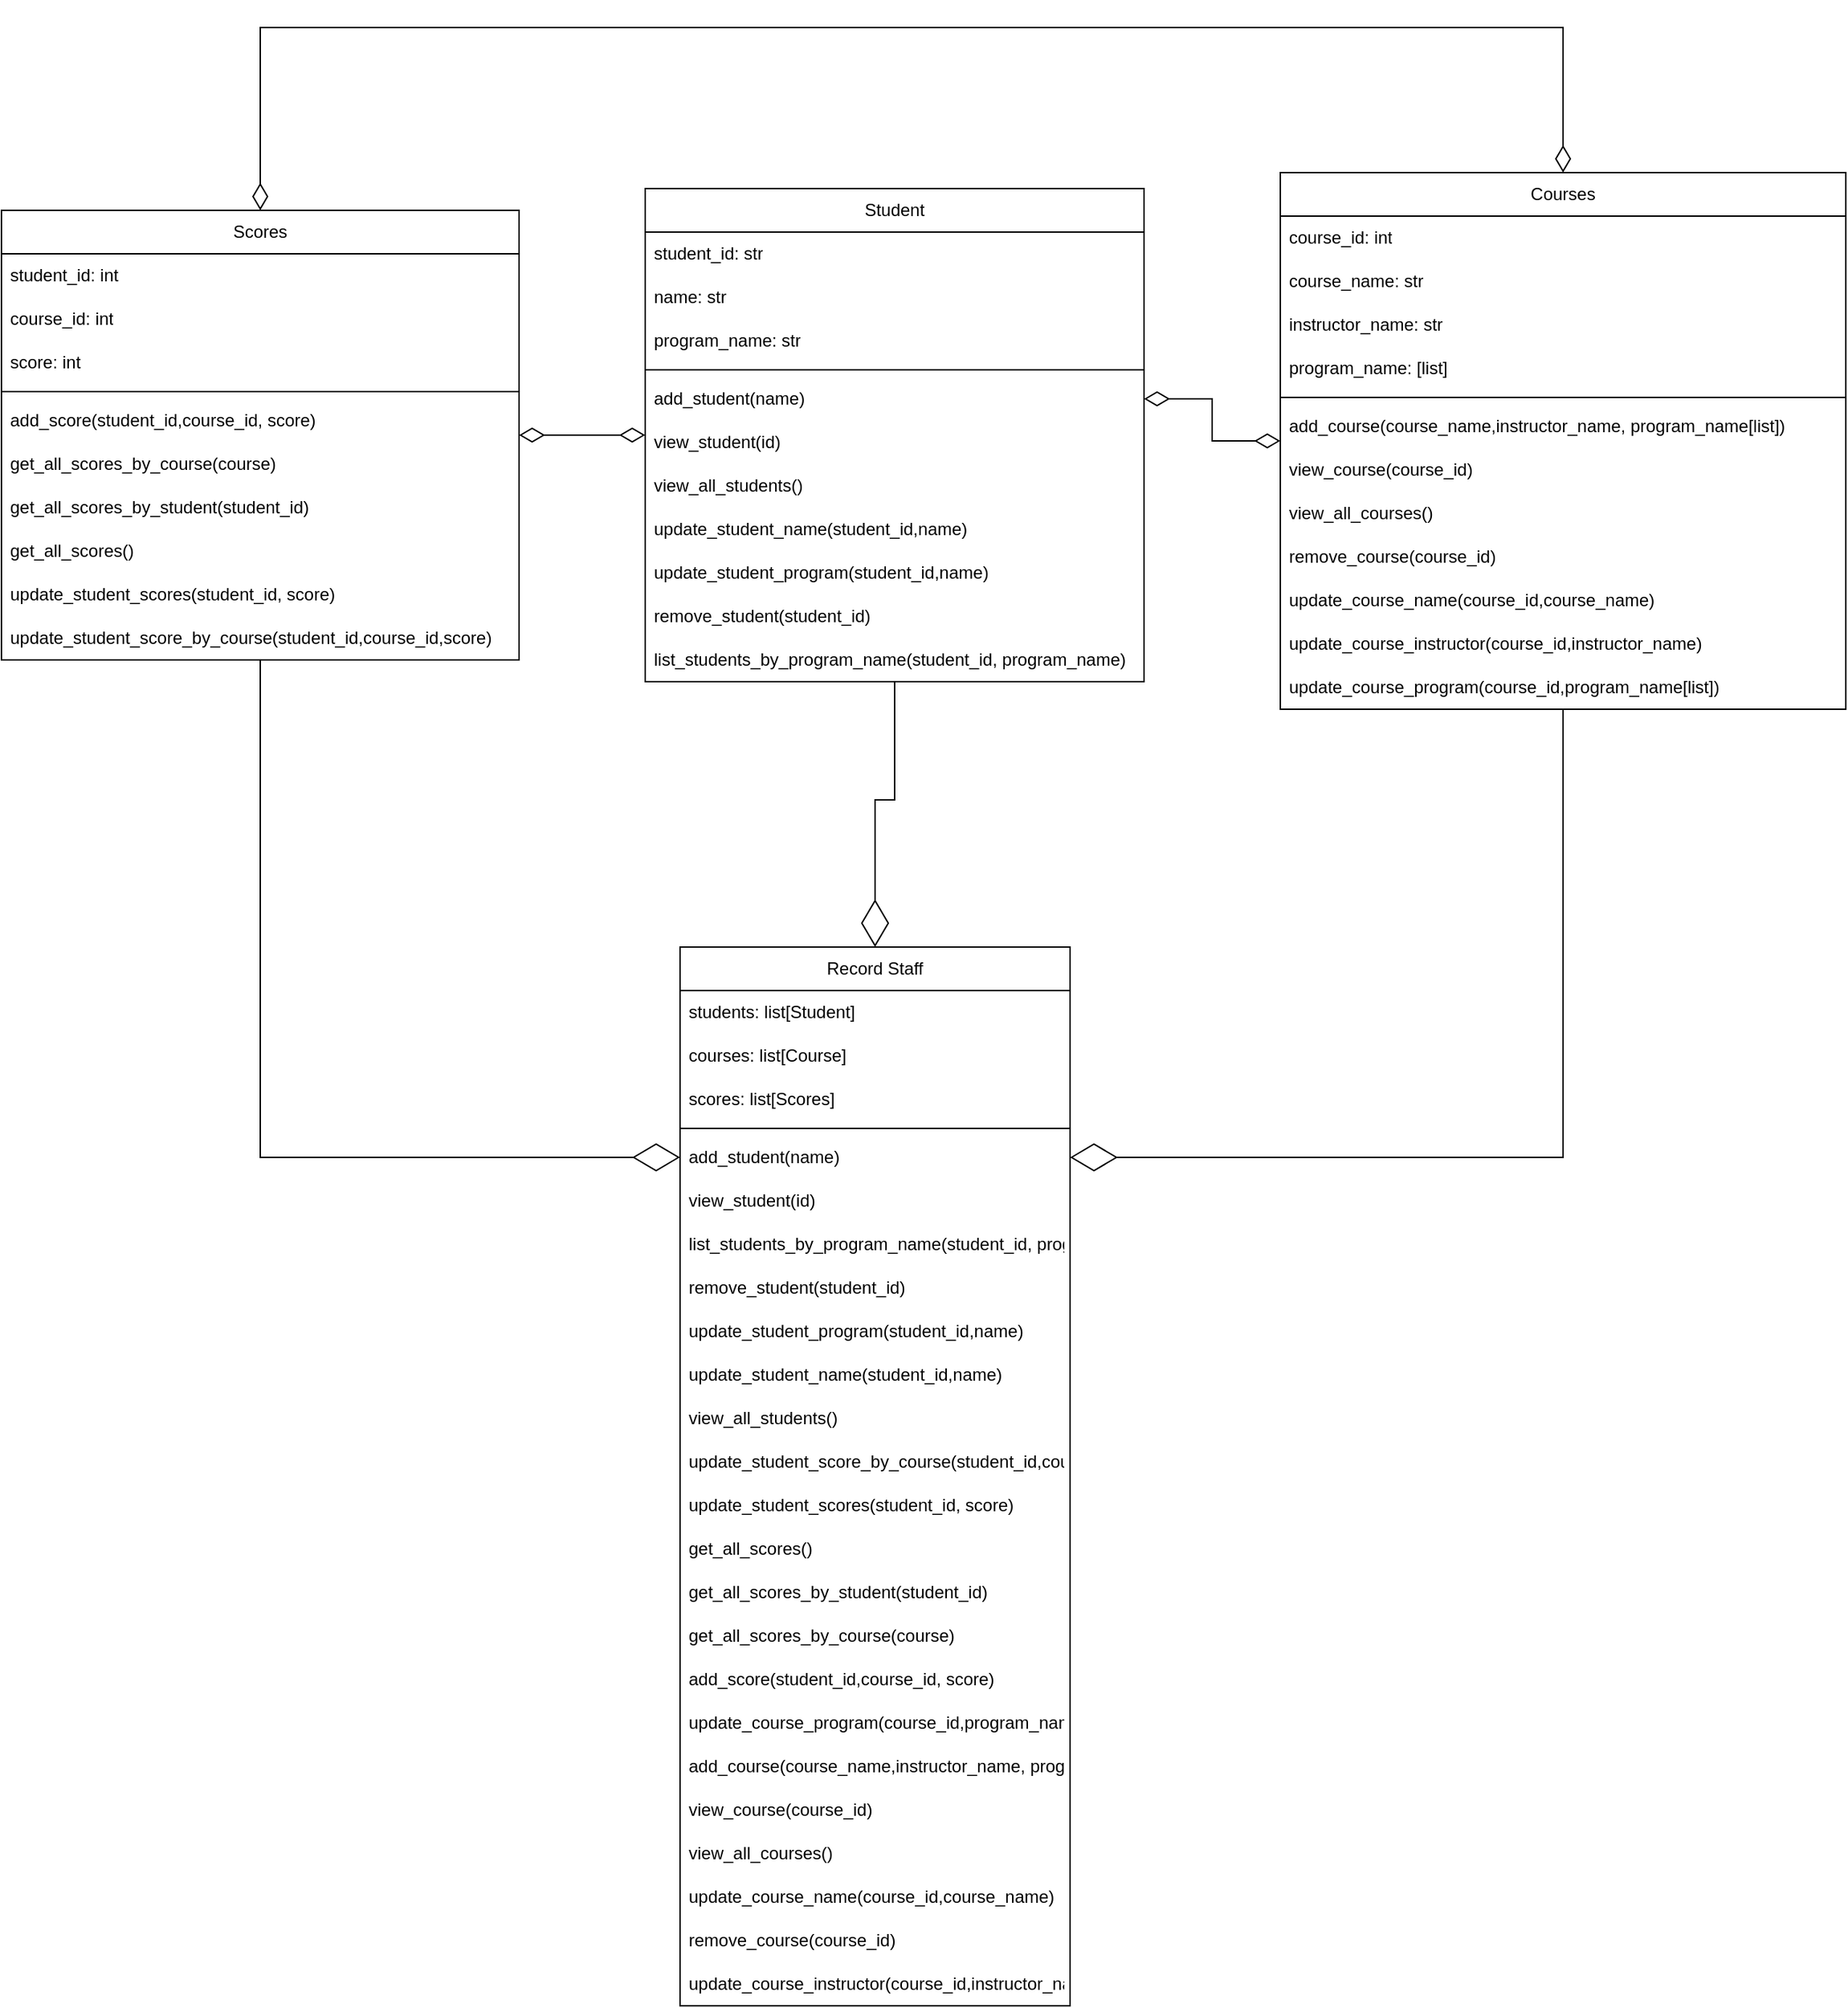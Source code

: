 <mxfile version="24.7.17">
  <diagram id="4ZCDC9tnYhznYw2mjsGC" name="Page-1">
    <mxGraphModel dx="3480" dy="1764" grid="0" gridSize="10" guides="1" tooltips="1" connect="1" arrows="1" fold="1" page="0" pageScale="1" pageWidth="850" pageHeight="1100" math="0" shadow="0">
      <root>
        <mxCell id="0" />
        <mxCell id="1" parent="0" />
        <mxCell id="QV4E2bsWN8-Aqx3ckStp-160" style="edgeStyle=orthogonalEdgeStyle;rounded=0;orthogonalLoop=1;jettySize=auto;html=1;startArrow=diamondThin;startFill=0;endArrow=diamondThin;endFill=0;startSize=15;endSize=15;" edge="1" parent="1" source="QV4E2bsWN8-Aqx3ckStp-40" target="QV4E2bsWN8-Aqx3ckStp-104">
          <mxGeometry relative="1" as="geometry" />
        </mxCell>
        <mxCell id="QV4E2bsWN8-Aqx3ckStp-165" style="edgeStyle=orthogonalEdgeStyle;rounded=0;orthogonalLoop=1;jettySize=auto;html=1;entryX=0.5;entryY=0;entryDx=0;entryDy=0;exitX=0.5;exitY=0;exitDx=0;exitDy=0;startArrow=diamondThin;startFill=0;endArrow=diamondThin;endFill=0;endSize=16;startSize=16;" edge="1" parent="1" source="QV4E2bsWN8-Aqx3ckStp-40" target="QV4E2bsWN8-Aqx3ckStp-95">
          <mxGeometry relative="1" as="geometry">
            <Array as="points">
              <mxPoint x="-880" y="-60" />
              <mxPoint x="18" y="-60" />
            </Array>
          </mxGeometry>
        </mxCell>
        <mxCell id="QV4E2bsWN8-Aqx3ckStp-40" value="Scores" style="swimlane;fontStyle=0;childLayout=stackLayout;horizontal=1;startSize=30;horizontalStack=0;resizeParent=1;resizeParentMax=0;resizeLast=0;collapsible=1;marginBottom=0;whiteSpace=wrap;html=1;" vertex="1" parent="1">
          <mxGeometry x="-1059" y="66" width="357" height="310" as="geometry" />
        </mxCell>
        <mxCell id="QV4E2bsWN8-Aqx3ckStp-42" value="&lt;span style=&quot;text-wrap: nowrap;&quot;&gt;student_id: int&lt;/span&gt;" style="text;strokeColor=none;fillColor=none;align=left;verticalAlign=middle;spacingLeft=4;spacingRight=4;overflow=hidden;points=[[0,0.5],[1,0.5]];portConstraint=eastwest;rotatable=0;whiteSpace=wrap;html=1;" vertex="1" parent="QV4E2bsWN8-Aqx3ckStp-40">
          <mxGeometry y="30" width="357" height="30" as="geometry" />
        </mxCell>
        <mxCell id="QV4E2bsWN8-Aqx3ckStp-67" value="&lt;span style=&quot;text-wrap: nowrap;&quot;&gt;course_id: int&lt;/span&gt;" style="text;strokeColor=none;fillColor=none;align=left;verticalAlign=middle;spacingLeft=4;spacingRight=4;overflow=hidden;points=[[0,0.5],[1,0.5]];portConstraint=eastwest;rotatable=0;whiteSpace=wrap;html=1;" vertex="1" parent="QV4E2bsWN8-Aqx3ckStp-40">
          <mxGeometry y="60" width="357" height="30" as="geometry" />
        </mxCell>
        <mxCell id="QV4E2bsWN8-Aqx3ckStp-68" value="&lt;span style=&quot;text-wrap: nowrap;&quot;&gt;score: int&lt;/span&gt;" style="text;strokeColor=none;fillColor=none;align=left;verticalAlign=middle;spacingLeft=4;spacingRight=4;overflow=hidden;points=[[0,0.5],[1,0.5]];portConstraint=eastwest;rotatable=0;whiteSpace=wrap;html=1;" vertex="1" parent="QV4E2bsWN8-Aqx3ckStp-40">
          <mxGeometry y="90" width="357" height="30" as="geometry" />
        </mxCell>
        <mxCell id="QV4E2bsWN8-Aqx3ckStp-61" value="" style="line;strokeWidth=1;rotatable=0;dashed=0;labelPosition=right;align=left;verticalAlign=middle;spacingTop=0;spacingLeft=6;points=[];portConstraint=eastwest;" vertex="1" parent="QV4E2bsWN8-Aqx3ckStp-40">
          <mxGeometry y="120" width="357" height="10" as="geometry" />
        </mxCell>
        <mxCell id="QV4E2bsWN8-Aqx3ckStp-64" value="&lt;span style=&quot;text-wrap: nowrap;&quot;&gt;add_score(student_id,course_id, score)&lt;/span&gt;" style="text;strokeColor=none;fillColor=none;align=left;verticalAlign=middle;spacingLeft=4;spacingRight=4;overflow=hidden;points=[[0,0.5],[1,0.5]];portConstraint=eastwest;rotatable=0;whiteSpace=wrap;html=1;" vertex="1" parent="QV4E2bsWN8-Aqx3ckStp-40">
          <mxGeometry y="130" width="357" height="30" as="geometry" />
        </mxCell>
        <mxCell id="QV4E2bsWN8-Aqx3ckStp-65" value="&lt;span style=&quot;text-wrap: nowrap;&quot;&gt;get_all_scores_by_course(course)&lt;/span&gt;" style="text;strokeColor=none;fillColor=none;align=left;verticalAlign=middle;spacingLeft=4;spacingRight=4;overflow=hidden;points=[[0,0.5],[1,0.5]];portConstraint=eastwest;rotatable=0;whiteSpace=wrap;html=1;" vertex="1" parent="QV4E2bsWN8-Aqx3ckStp-40">
          <mxGeometry y="160" width="357" height="30" as="geometry" />
        </mxCell>
        <mxCell id="QV4E2bsWN8-Aqx3ckStp-114" value="&lt;span style=&quot;text-wrap: nowrap;&quot;&gt;get_all_scores_by_student(student_id)&lt;/span&gt;" style="text;strokeColor=none;fillColor=none;align=left;verticalAlign=middle;spacingLeft=4;spacingRight=4;overflow=hidden;points=[[0,0.5],[1,0.5]];portConstraint=eastwest;rotatable=0;whiteSpace=wrap;html=1;" vertex="1" parent="QV4E2bsWN8-Aqx3ckStp-40">
          <mxGeometry y="190" width="357" height="30" as="geometry" />
        </mxCell>
        <mxCell id="QV4E2bsWN8-Aqx3ckStp-66" value="&lt;span style=&quot;text-wrap: nowrap;&quot;&gt;get_all_scores()&lt;/span&gt;" style="text;strokeColor=none;fillColor=none;align=left;verticalAlign=middle;spacingLeft=4;spacingRight=4;overflow=hidden;points=[[0,0.5],[1,0.5]];portConstraint=eastwest;rotatable=0;whiteSpace=wrap;html=1;" vertex="1" parent="QV4E2bsWN8-Aqx3ckStp-40">
          <mxGeometry y="220" width="357" height="30" as="geometry" />
        </mxCell>
        <mxCell id="QV4E2bsWN8-Aqx3ckStp-115" value="&lt;span style=&quot;text-wrap: nowrap;&quot;&gt;update_student_scores(student_id, score)&lt;/span&gt;" style="text;strokeColor=none;fillColor=none;align=left;verticalAlign=middle;spacingLeft=4;spacingRight=4;overflow=hidden;points=[[0,0.5],[1,0.5]];portConstraint=eastwest;rotatable=0;whiteSpace=wrap;html=1;" vertex="1" parent="QV4E2bsWN8-Aqx3ckStp-40">
          <mxGeometry y="250" width="357" height="30" as="geometry" />
        </mxCell>
        <mxCell id="QV4E2bsWN8-Aqx3ckStp-116" value="&lt;span style=&quot;text-wrap: nowrap;&quot;&gt;update_student_score_by_course(student_id,course_id,score)&lt;/span&gt;" style="text;strokeColor=none;fillColor=none;align=left;verticalAlign=middle;spacingLeft=4;spacingRight=4;overflow=hidden;points=[[0,0.5],[1,0.5]];portConstraint=eastwest;rotatable=0;whiteSpace=wrap;html=1;" vertex="1" parent="QV4E2bsWN8-Aqx3ckStp-40">
          <mxGeometry y="280" width="357" height="30" as="geometry" />
        </mxCell>
        <mxCell id="QV4E2bsWN8-Aqx3ckStp-159" style="edgeStyle=orthogonalEdgeStyle;rounded=0;orthogonalLoop=1;jettySize=auto;html=1;startArrow=diamondThin;startFill=0;startSize=30;endArrow=none;endFill=0;" edge="1" parent="1" source="QV4E2bsWN8-Aqx3ckStp-80" target="QV4E2bsWN8-Aqx3ckStp-104">
          <mxGeometry relative="1" as="geometry" />
        </mxCell>
        <mxCell id="QV4E2bsWN8-Aqx3ckStp-80" value="Record Staff" style="swimlane;fontStyle=0;childLayout=stackLayout;horizontal=1;startSize=30;horizontalStack=0;resizeParent=1;resizeParentMax=0;resizeLast=0;collapsible=1;marginBottom=0;whiteSpace=wrap;html=1;" vertex="1" parent="1">
          <mxGeometry x="-591" y="574" width="269" height="730" as="geometry" />
        </mxCell>
        <mxCell id="QV4E2bsWN8-Aqx3ckStp-81" value="&lt;span style=&quot;text-wrap: nowrap;&quot;&gt;students: list[Student]&lt;/span&gt;" style="text;strokeColor=none;fillColor=none;align=left;verticalAlign=middle;spacingLeft=4;spacingRight=4;overflow=hidden;points=[[0,0.5],[1,0.5]];portConstraint=eastwest;rotatable=0;whiteSpace=wrap;html=1;" vertex="1" parent="QV4E2bsWN8-Aqx3ckStp-80">
          <mxGeometry y="30" width="269" height="30" as="geometry" />
        </mxCell>
        <mxCell id="QV4E2bsWN8-Aqx3ckStp-82" value="&lt;span style=&quot;text-wrap: nowrap;&quot;&gt;courses: list[Course]&lt;/span&gt;" style="text;strokeColor=none;fillColor=none;align=left;verticalAlign=middle;spacingLeft=4;spacingRight=4;overflow=hidden;points=[[0,0.5],[1,0.5]];portConstraint=eastwest;rotatable=0;whiteSpace=wrap;html=1;" vertex="1" parent="QV4E2bsWN8-Aqx3ckStp-80">
          <mxGeometry y="60" width="269" height="30" as="geometry" />
        </mxCell>
        <mxCell id="QV4E2bsWN8-Aqx3ckStp-117" value="&lt;span style=&quot;text-wrap: nowrap;&quot;&gt;scores: list[Scores]&lt;/span&gt;" style="text;strokeColor=none;fillColor=none;align=left;verticalAlign=middle;spacingLeft=4;spacingRight=4;overflow=hidden;points=[[0,0.5],[1,0.5]];portConstraint=eastwest;rotatable=0;whiteSpace=wrap;html=1;" vertex="1" parent="QV4E2bsWN8-Aqx3ckStp-80">
          <mxGeometry y="90" width="269" height="30" as="geometry" />
        </mxCell>
        <mxCell id="QV4E2bsWN8-Aqx3ckStp-84" value="" style="line;strokeWidth=1;rotatable=0;dashed=0;labelPosition=right;align=left;verticalAlign=middle;spacingTop=0;spacingLeft=6;points=[];portConstraint=eastwest;" vertex="1" parent="QV4E2bsWN8-Aqx3ckStp-80">
          <mxGeometry y="120" width="269" height="10" as="geometry" />
        </mxCell>
        <mxCell id="QV4E2bsWN8-Aqx3ckStp-140" value="&lt;span style=&quot;text-wrap: nowrap;&quot;&gt;add_student(name)&lt;/span&gt;" style="text;strokeColor=none;fillColor=none;align=left;verticalAlign=middle;spacingLeft=4;spacingRight=4;overflow=hidden;points=[[0,0.5],[1,0.5]];portConstraint=eastwest;rotatable=0;whiteSpace=wrap;html=1;" vertex="1" parent="QV4E2bsWN8-Aqx3ckStp-80">
          <mxGeometry y="130" width="269" height="30" as="geometry" />
        </mxCell>
        <mxCell id="QV4E2bsWN8-Aqx3ckStp-141" value="&lt;span style=&quot;text-wrap: nowrap;&quot;&gt;view_student(id)&lt;/span&gt;" style="text;strokeColor=none;fillColor=none;align=left;verticalAlign=middle;spacingLeft=4;spacingRight=4;overflow=hidden;points=[[0,0.5],[1,0.5]];portConstraint=eastwest;rotatable=0;whiteSpace=wrap;html=1;" vertex="1" parent="QV4E2bsWN8-Aqx3ckStp-80">
          <mxGeometry y="160" width="269" height="30" as="geometry" />
        </mxCell>
        <mxCell id="QV4E2bsWN8-Aqx3ckStp-146" value="&lt;span style=&quot;text-wrap: nowrap;&quot;&gt;list_students_by_program_name(student_id, program_name)&lt;/span&gt;" style="text;strokeColor=none;fillColor=none;align=left;verticalAlign=middle;spacingLeft=4;spacingRight=4;overflow=hidden;points=[[0,0.5],[1,0.5]];portConstraint=eastwest;rotatable=0;whiteSpace=wrap;html=1;" vertex="1" parent="QV4E2bsWN8-Aqx3ckStp-80">
          <mxGeometry y="190" width="269" height="30" as="geometry" />
        </mxCell>
        <mxCell id="QV4E2bsWN8-Aqx3ckStp-145" value="&lt;span style=&quot;text-wrap: nowrap;&quot;&gt;remove_student(student_id)&lt;/span&gt;" style="text;strokeColor=none;fillColor=none;align=left;verticalAlign=middle;spacingLeft=4;spacingRight=4;overflow=hidden;points=[[0,0.5],[1,0.5]];portConstraint=eastwest;rotatable=0;whiteSpace=wrap;html=1;" vertex="1" parent="QV4E2bsWN8-Aqx3ckStp-80">
          <mxGeometry y="220" width="269" height="30" as="geometry" />
        </mxCell>
        <mxCell id="QV4E2bsWN8-Aqx3ckStp-144" value="&lt;span style=&quot;text-wrap: nowrap;&quot;&gt;update_student_program(student_id,name)&lt;/span&gt;" style="text;strokeColor=none;fillColor=none;align=left;verticalAlign=middle;spacingLeft=4;spacingRight=4;overflow=hidden;points=[[0,0.5],[1,0.5]];portConstraint=eastwest;rotatable=0;whiteSpace=wrap;html=1;" vertex="1" parent="QV4E2bsWN8-Aqx3ckStp-80">
          <mxGeometry y="250" width="269" height="30" as="geometry" />
        </mxCell>
        <mxCell id="QV4E2bsWN8-Aqx3ckStp-143" value="&lt;span style=&quot;text-wrap: nowrap;&quot;&gt;update_student_name(student_id,name)&lt;/span&gt;" style="text;strokeColor=none;fillColor=none;align=left;verticalAlign=middle;spacingLeft=4;spacingRight=4;overflow=hidden;points=[[0,0.5],[1,0.5]];portConstraint=eastwest;rotatable=0;whiteSpace=wrap;html=1;" vertex="1" parent="QV4E2bsWN8-Aqx3ckStp-80">
          <mxGeometry y="280" width="269" height="30" as="geometry" />
        </mxCell>
        <mxCell id="QV4E2bsWN8-Aqx3ckStp-142" value="&lt;span style=&quot;text-wrap: nowrap;&quot;&gt;view_all_students()&lt;/span&gt;" style="text;strokeColor=none;fillColor=none;align=left;verticalAlign=middle;spacingLeft=4;spacingRight=4;overflow=hidden;points=[[0,0.5],[1,0.5]];portConstraint=eastwest;rotatable=0;whiteSpace=wrap;html=1;" vertex="1" parent="QV4E2bsWN8-Aqx3ckStp-80">
          <mxGeometry y="310" width="269" height="30" as="geometry" />
        </mxCell>
        <mxCell id="QV4E2bsWN8-Aqx3ckStp-139" value="&lt;span style=&quot;text-wrap: nowrap;&quot;&gt;update_student_score_by_course(student_id,course_id,score)&lt;/span&gt;" style="text;strokeColor=none;fillColor=none;align=left;verticalAlign=middle;spacingLeft=4;spacingRight=4;overflow=hidden;points=[[0,0.5],[1,0.5]];portConstraint=eastwest;rotatable=0;whiteSpace=wrap;html=1;" vertex="1" parent="QV4E2bsWN8-Aqx3ckStp-80">
          <mxGeometry y="340" width="269" height="30" as="geometry" />
        </mxCell>
        <mxCell id="QV4E2bsWN8-Aqx3ckStp-138" value="&lt;span style=&quot;text-wrap: nowrap;&quot;&gt;update_student_scores(student_id, score)&lt;/span&gt;" style="text;strokeColor=none;fillColor=none;align=left;verticalAlign=middle;spacingLeft=4;spacingRight=4;overflow=hidden;points=[[0,0.5],[1,0.5]];portConstraint=eastwest;rotatable=0;whiteSpace=wrap;html=1;" vertex="1" parent="QV4E2bsWN8-Aqx3ckStp-80">
          <mxGeometry y="370" width="269" height="30" as="geometry" />
        </mxCell>
        <mxCell id="QV4E2bsWN8-Aqx3ckStp-137" value="&lt;span style=&quot;text-wrap: nowrap;&quot;&gt;get_all_scores()&lt;/span&gt;" style="text;strokeColor=none;fillColor=none;align=left;verticalAlign=middle;spacingLeft=4;spacingRight=4;overflow=hidden;points=[[0,0.5],[1,0.5]];portConstraint=eastwest;rotatable=0;whiteSpace=wrap;html=1;" vertex="1" parent="QV4E2bsWN8-Aqx3ckStp-80">
          <mxGeometry y="400" width="269" height="30" as="geometry" />
        </mxCell>
        <mxCell id="QV4E2bsWN8-Aqx3ckStp-136" value="&lt;span style=&quot;text-wrap: nowrap;&quot;&gt;get_all_scores_by_student(student_id)&lt;/span&gt;" style="text;strokeColor=none;fillColor=none;align=left;verticalAlign=middle;spacingLeft=4;spacingRight=4;overflow=hidden;points=[[0,0.5],[1,0.5]];portConstraint=eastwest;rotatable=0;whiteSpace=wrap;html=1;" vertex="1" parent="QV4E2bsWN8-Aqx3ckStp-80">
          <mxGeometry y="430" width="269" height="30" as="geometry" />
        </mxCell>
        <mxCell id="QV4E2bsWN8-Aqx3ckStp-135" value="&lt;span style=&quot;text-wrap: nowrap;&quot;&gt;get_all_scores_by_course(course)&lt;/span&gt;" style="text;strokeColor=none;fillColor=none;align=left;verticalAlign=middle;spacingLeft=4;spacingRight=4;overflow=hidden;points=[[0,0.5],[1,0.5]];portConstraint=eastwest;rotatable=0;whiteSpace=wrap;html=1;" vertex="1" parent="QV4E2bsWN8-Aqx3ckStp-80">
          <mxGeometry y="460" width="269" height="30" as="geometry" />
        </mxCell>
        <mxCell id="QV4E2bsWN8-Aqx3ckStp-134" value="&lt;span style=&quot;text-wrap: nowrap;&quot;&gt;add_score(student_id,course_id, score)&lt;/span&gt;" style="text;strokeColor=none;fillColor=none;align=left;verticalAlign=middle;spacingLeft=4;spacingRight=4;overflow=hidden;points=[[0,0.5],[1,0.5]];portConstraint=eastwest;rotatable=0;whiteSpace=wrap;html=1;" vertex="1" parent="QV4E2bsWN8-Aqx3ckStp-80">
          <mxGeometry y="490" width="269" height="30" as="geometry" />
        </mxCell>
        <mxCell id="QV4E2bsWN8-Aqx3ckStp-147" value="&lt;span style=&quot;text-wrap: nowrap;&quot;&gt;update_course_program(course_id,program_name[list])&lt;/span&gt;" style="text;strokeColor=none;fillColor=none;align=left;verticalAlign=middle;spacingLeft=4;spacingRight=4;overflow=hidden;points=[[0,0.5],[1,0.5]];portConstraint=eastwest;rotatable=0;whiteSpace=wrap;html=1;" vertex="1" parent="QV4E2bsWN8-Aqx3ckStp-80">
          <mxGeometry y="520" width="269" height="30" as="geometry" />
        </mxCell>
        <mxCell id="QV4E2bsWN8-Aqx3ckStp-153" value="&lt;span style=&quot;text-wrap: nowrap;&quot;&gt;add_course(course_name,instructor_name, program_name[list])&lt;/span&gt;" style="text;strokeColor=none;fillColor=none;align=left;verticalAlign=middle;spacingLeft=4;spacingRight=4;overflow=hidden;points=[[0,0.5],[1,0.5]];portConstraint=eastwest;rotatable=0;whiteSpace=wrap;html=1;" vertex="1" parent="QV4E2bsWN8-Aqx3ckStp-80">
          <mxGeometry y="550" width="269" height="30" as="geometry" />
        </mxCell>
        <mxCell id="QV4E2bsWN8-Aqx3ckStp-152" value="&lt;span style=&quot;text-wrap: nowrap;&quot;&gt;view_course(course_id)&lt;/span&gt;" style="text;strokeColor=none;fillColor=none;align=left;verticalAlign=middle;spacingLeft=4;spacingRight=4;overflow=hidden;points=[[0,0.5],[1,0.5]];portConstraint=eastwest;rotatable=0;whiteSpace=wrap;html=1;" vertex="1" parent="QV4E2bsWN8-Aqx3ckStp-80">
          <mxGeometry y="580" width="269" height="30" as="geometry" />
        </mxCell>
        <mxCell id="QV4E2bsWN8-Aqx3ckStp-151" value="&lt;span style=&quot;text-wrap: nowrap;&quot;&gt;view_all_courses()&lt;/span&gt;" style="text;strokeColor=none;fillColor=none;align=left;verticalAlign=middle;spacingLeft=4;spacingRight=4;overflow=hidden;points=[[0,0.5],[1,0.5]];portConstraint=eastwest;rotatable=0;whiteSpace=wrap;html=1;" vertex="1" parent="QV4E2bsWN8-Aqx3ckStp-80">
          <mxGeometry y="610" width="269" height="30" as="geometry" />
        </mxCell>
        <mxCell id="QV4E2bsWN8-Aqx3ckStp-150" value="&lt;span style=&quot;text-wrap: nowrap;&quot;&gt;update_course_name(course_id,course_name)&lt;/span&gt;" style="text;strokeColor=none;fillColor=none;align=left;verticalAlign=middle;spacingLeft=4;spacingRight=4;overflow=hidden;points=[[0,0.5],[1,0.5]];portConstraint=eastwest;rotatable=0;whiteSpace=wrap;html=1;" vertex="1" parent="QV4E2bsWN8-Aqx3ckStp-80">
          <mxGeometry y="640" width="269" height="30" as="geometry" />
        </mxCell>
        <mxCell id="QV4E2bsWN8-Aqx3ckStp-149" value="&lt;span style=&quot;text-wrap: nowrap;&quot;&gt;remove_course(course_id)&lt;/span&gt;" style="text;strokeColor=none;fillColor=none;align=left;verticalAlign=middle;spacingLeft=4;spacingRight=4;overflow=hidden;points=[[0,0.5],[1,0.5]];portConstraint=eastwest;rotatable=0;whiteSpace=wrap;html=1;" vertex="1" parent="QV4E2bsWN8-Aqx3ckStp-80">
          <mxGeometry y="670" width="269" height="30" as="geometry" />
        </mxCell>
        <mxCell id="QV4E2bsWN8-Aqx3ckStp-148" value="&lt;span style=&quot;text-wrap: nowrap;&quot;&gt;update_course_instructor(course_id,instructor_name)&lt;/span&gt;" style="text;strokeColor=none;fillColor=none;align=left;verticalAlign=middle;spacingLeft=4;spacingRight=4;overflow=hidden;points=[[0,0.5],[1,0.5]];portConstraint=eastwest;rotatable=0;whiteSpace=wrap;html=1;" vertex="1" parent="QV4E2bsWN8-Aqx3ckStp-80">
          <mxGeometry y="700" width="269" height="30" as="geometry" />
        </mxCell>
        <mxCell id="QV4E2bsWN8-Aqx3ckStp-95" value="Courses" style="swimlane;fontStyle=0;childLayout=stackLayout;horizontal=1;startSize=30;horizontalStack=0;resizeParent=1;resizeParentMax=0;resizeLast=0;collapsible=1;marginBottom=0;whiteSpace=wrap;html=1;" vertex="1" parent="1">
          <mxGeometry x="-177" y="40" width="390" height="370" as="geometry" />
        </mxCell>
        <mxCell id="QV4E2bsWN8-Aqx3ckStp-96" value="&lt;span style=&quot;text-wrap: nowrap;&quot;&gt;course_id: int&lt;/span&gt;" style="text;strokeColor=none;fillColor=none;align=left;verticalAlign=middle;spacingLeft=4;spacingRight=4;overflow=hidden;points=[[0,0.5],[1,0.5]];portConstraint=eastwest;rotatable=0;whiteSpace=wrap;html=1;" vertex="1" parent="QV4E2bsWN8-Aqx3ckStp-95">
          <mxGeometry y="30" width="390" height="30" as="geometry" />
        </mxCell>
        <mxCell id="QV4E2bsWN8-Aqx3ckStp-97" value="&lt;span style=&quot;text-wrap: nowrap;&quot;&gt;course_name: str&lt;/span&gt;" style="text;strokeColor=none;fillColor=none;align=left;verticalAlign=middle;spacingLeft=4;spacingRight=4;overflow=hidden;points=[[0,0.5],[1,0.5]];portConstraint=eastwest;rotatable=0;whiteSpace=wrap;html=1;" vertex="1" parent="QV4E2bsWN8-Aqx3ckStp-95">
          <mxGeometry y="60" width="390" height="30" as="geometry" />
        </mxCell>
        <mxCell id="QV4E2bsWN8-Aqx3ckStp-98" value="&lt;span style=&quot;text-wrap: nowrap;&quot;&gt;instructor_name: str&lt;/span&gt;" style="text;strokeColor=none;fillColor=none;align=left;verticalAlign=middle;spacingLeft=4;spacingRight=4;overflow=hidden;points=[[0,0.5],[1,0.5]];portConstraint=eastwest;rotatable=0;whiteSpace=wrap;html=1;" vertex="1" parent="QV4E2bsWN8-Aqx3ckStp-95">
          <mxGeometry y="90" width="390" height="30" as="geometry" />
        </mxCell>
        <mxCell id="QV4E2bsWN8-Aqx3ckStp-123" value="&lt;span style=&quot;text-wrap: nowrap;&quot;&gt;program_name: [list]&lt;/span&gt;" style="text;strokeColor=none;fillColor=none;align=left;verticalAlign=middle;spacingLeft=4;spacingRight=4;overflow=hidden;points=[[0,0.5],[1,0.5]];portConstraint=eastwest;rotatable=0;whiteSpace=wrap;html=1;" vertex="1" parent="QV4E2bsWN8-Aqx3ckStp-95">
          <mxGeometry y="120" width="390" height="30" as="geometry" />
        </mxCell>
        <mxCell id="QV4E2bsWN8-Aqx3ckStp-99" value="" style="line;strokeWidth=1;rotatable=0;dashed=0;labelPosition=right;align=left;verticalAlign=middle;spacingTop=0;spacingLeft=6;points=[];portConstraint=eastwest;" vertex="1" parent="QV4E2bsWN8-Aqx3ckStp-95">
          <mxGeometry y="150" width="390" height="10" as="geometry" />
        </mxCell>
        <mxCell id="QV4E2bsWN8-Aqx3ckStp-100" value="&lt;span style=&quot;text-wrap: nowrap;&quot;&gt;add_course(course_name,instructor_name, program_name[list])&lt;/span&gt;" style="text;strokeColor=none;fillColor=none;align=left;verticalAlign=middle;spacingLeft=4;spacingRight=4;overflow=hidden;points=[[0,0.5],[1,0.5]];portConstraint=eastwest;rotatable=0;whiteSpace=wrap;html=1;" vertex="1" parent="QV4E2bsWN8-Aqx3ckStp-95">
          <mxGeometry y="160" width="390" height="30" as="geometry" />
        </mxCell>
        <mxCell id="QV4E2bsWN8-Aqx3ckStp-101" value="&lt;span style=&quot;text-wrap: nowrap;&quot;&gt;view_course(course_id)&lt;/span&gt;" style="text;strokeColor=none;fillColor=none;align=left;verticalAlign=middle;spacingLeft=4;spacingRight=4;overflow=hidden;points=[[0,0.5],[1,0.5]];portConstraint=eastwest;rotatable=0;whiteSpace=wrap;html=1;" vertex="1" parent="QV4E2bsWN8-Aqx3ckStp-95">
          <mxGeometry y="190" width="390" height="30" as="geometry" />
        </mxCell>
        <mxCell id="QV4E2bsWN8-Aqx3ckStp-102" value="&lt;span style=&quot;text-wrap: nowrap;&quot;&gt;view_all_courses()&lt;/span&gt;" style="text;strokeColor=none;fillColor=none;align=left;verticalAlign=middle;spacingLeft=4;spacingRight=4;overflow=hidden;points=[[0,0.5],[1,0.5]];portConstraint=eastwest;rotatable=0;whiteSpace=wrap;html=1;" vertex="1" parent="QV4E2bsWN8-Aqx3ckStp-95">
          <mxGeometry y="220" width="390" height="30" as="geometry" />
        </mxCell>
        <mxCell id="QV4E2bsWN8-Aqx3ckStp-124" value="&lt;span style=&quot;text-wrap: nowrap;&quot;&gt;remove_course(course_id)&lt;/span&gt;" style="text;strokeColor=none;fillColor=none;align=left;verticalAlign=middle;spacingLeft=4;spacingRight=4;overflow=hidden;points=[[0,0.5],[1,0.5]];portConstraint=eastwest;rotatable=0;whiteSpace=wrap;html=1;" vertex="1" parent="QV4E2bsWN8-Aqx3ckStp-95">
          <mxGeometry y="250" width="390" height="30" as="geometry" />
        </mxCell>
        <mxCell id="QV4E2bsWN8-Aqx3ckStp-125" value="&lt;span style=&quot;text-wrap: nowrap;&quot;&gt;update_course_name(course_id,course_name)&lt;/span&gt;" style="text;strokeColor=none;fillColor=none;align=left;verticalAlign=middle;spacingLeft=4;spacingRight=4;overflow=hidden;points=[[0,0.5],[1,0.5]];portConstraint=eastwest;rotatable=0;whiteSpace=wrap;html=1;" vertex="1" parent="QV4E2bsWN8-Aqx3ckStp-95">
          <mxGeometry y="280" width="390" height="30" as="geometry" />
        </mxCell>
        <mxCell id="QV4E2bsWN8-Aqx3ckStp-126" value="&lt;span style=&quot;text-wrap: nowrap;&quot;&gt;update_course_instructor(course_id,instructor_name)&lt;/span&gt;" style="text;strokeColor=none;fillColor=none;align=left;verticalAlign=middle;spacingLeft=4;spacingRight=4;overflow=hidden;points=[[0,0.5],[1,0.5]];portConstraint=eastwest;rotatable=0;whiteSpace=wrap;html=1;" vertex="1" parent="QV4E2bsWN8-Aqx3ckStp-95">
          <mxGeometry y="310" width="390" height="30" as="geometry" />
        </mxCell>
        <mxCell id="QV4E2bsWN8-Aqx3ckStp-127" value="&lt;span style=&quot;text-wrap: nowrap;&quot;&gt;update_course_program(course_id,program_name[list])&lt;/span&gt;" style="text;strokeColor=none;fillColor=none;align=left;verticalAlign=middle;spacingLeft=4;spacingRight=4;overflow=hidden;points=[[0,0.5],[1,0.5]];portConstraint=eastwest;rotatable=0;whiteSpace=wrap;html=1;" vertex="1" parent="QV4E2bsWN8-Aqx3ckStp-95">
          <mxGeometry y="340" width="390" height="30" as="geometry" />
        </mxCell>
        <mxCell id="QV4E2bsWN8-Aqx3ckStp-104" value="Student" style="swimlane;fontStyle=0;childLayout=stackLayout;horizontal=1;startSize=30;horizontalStack=0;resizeParent=1;resizeParentMax=0;resizeLast=0;collapsible=1;marginBottom=0;whiteSpace=wrap;html=1;" vertex="1" parent="1">
          <mxGeometry x="-615" y="51" width="344" height="340" as="geometry" />
        </mxCell>
        <mxCell id="QV4E2bsWN8-Aqx3ckStp-105" value="&lt;span style=&quot;text-wrap: nowrap;&quot;&gt;student_id: str&lt;/span&gt;" style="text;strokeColor=none;fillColor=none;align=left;verticalAlign=middle;spacingLeft=4;spacingRight=4;overflow=hidden;points=[[0,0.5],[1,0.5]];portConstraint=eastwest;rotatable=0;whiteSpace=wrap;html=1;" vertex="1" parent="QV4E2bsWN8-Aqx3ckStp-104">
          <mxGeometry y="30" width="344" height="30" as="geometry" />
        </mxCell>
        <mxCell id="QV4E2bsWN8-Aqx3ckStp-106" value="&lt;span style=&quot;text-wrap: nowrap;&quot;&gt;name: str&lt;/span&gt;" style="text;strokeColor=none;fillColor=none;align=left;verticalAlign=middle;spacingLeft=4;spacingRight=4;overflow=hidden;points=[[0,0.5],[1,0.5]];portConstraint=eastwest;rotatable=0;whiteSpace=wrap;html=1;" vertex="1" parent="QV4E2bsWN8-Aqx3ckStp-104">
          <mxGeometry y="60" width="344" height="30" as="geometry" />
        </mxCell>
        <mxCell id="QV4E2bsWN8-Aqx3ckStp-107" value="&lt;span style=&quot;text-wrap: nowrap;&quot;&gt;program_name: str&lt;/span&gt;" style="text;strokeColor=none;fillColor=none;align=left;verticalAlign=middle;spacingLeft=4;spacingRight=4;overflow=hidden;points=[[0,0.5],[1,0.5]];portConstraint=eastwest;rotatable=0;whiteSpace=wrap;html=1;" vertex="1" parent="QV4E2bsWN8-Aqx3ckStp-104">
          <mxGeometry y="90" width="344" height="30" as="geometry" />
        </mxCell>
        <mxCell id="QV4E2bsWN8-Aqx3ckStp-108" value="" style="line;strokeWidth=1;rotatable=0;dashed=0;labelPosition=right;align=left;verticalAlign=middle;spacingTop=0;spacingLeft=6;points=[];portConstraint=eastwest;" vertex="1" parent="QV4E2bsWN8-Aqx3ckStp-104">
          <mxGeometry y="120" width="344" height="10" as="geometry" />
        </mxCell>
        <mxCell id="QV4E2bsWN8-Aqx3ckStp-109" value="&lt;span style=&quot;text-wrap: nowrap;&quot;&gt;add_student(name)&lt;/span&gt;" style="text;strokeColor=none;fillColor=none;align=left;verticalAlign=middle;spacingLeft=4;spacingRight=4;overflow=hidden;points=[[0,0.5],[1,0.5]];portConstraint=eastwest;rotatable=0;whiteSpace=wrap;html=1;" vertex="1" parent="QV4E2bsWN8-Aqx3ckStp-104">
          <mxGeometry y="130" width="344" height="30" as="geometry" />
        </mxCell>
        <mxCell id="QV4E2bsWN8-Aqx3ckStp-110" value="&lt;span style=&quot;text-wrap: nowrap;&quot;&gt;view_student(id)&lt;/span&gt;" style="text;strokeColor=none;fillColor=none;align=left;verticalAlign=middle;spacingLeft=4;spacingRight=4;overflow=hidden;points=[[0,0.5],[1,0.5]];portConstraint=eastwest;rotatable=0;whiteSpace=wrap;html=1;" vertex="1" parent="QV4E2bsWN8-Aqx3ckStp-104">
          <mxGeometry y="160" width="344" height="30" as="geometry" />
        </mxCell>
        <mxCell id="QV4E2bsWN8-Aqx3ckStp-111" value="&lt;span style=&quot;text-wrap: nowrap;&quot;&gt;view_all_students()&lt;/span&gt;" style="text;strokeColor=none;fillColor=none;align=left;verticalAlign=middle;spacingLeft=4;spacingRight=4;overflow=hidden;points=[[0,0.5],[1,0.5]];portConstraint=eastwest;rotatable=0;whiteSpace=wrap;html=1;" vertex="1" parent="QV4E2bsWN8-Aqx3ckStp-104">
          <mxGeometry y="190" width="344" height="30" as="geometry" />
        </mxCell>
        <mxCell id="QV4E2bsWN8-Aqx3ckStp-119" value="&lt;span style=&quot;text-wrap: nowrap;&quot;&gt;update_student_name(student_id,name)&lt;/span&gt;" style="text;strokeColor=none;fillColor=none;align=left;verticalAlign=middle;spacingLeft=4;spacingRight=4;overflow=hidden;points=[[0,0.5],[1,0.5]];portConstraint=eastwest;rotatable=0;whiteSpace=wrap;html=1;" vertex="1" parent="QV4E2bsWN8-Aqx3ckStp-104">
          <mxGeometry y="220" width="344" height="30" as="geometry" />
        </mxCell>
        <mxCell id="QV4E2bsWN8-Aqx3ckStp-122" value="&lt;span style=&quot;text-wrap: nowrap;&quot;&gt;update_student_program(student_id,name)&lt;/span&gt;" style="text;strokeColor=none;fillColor=none;align=left;verticalAlign=middle;spacingLeft=4;spacingRight=4;overflow=hidden;points=[[0,0.5],[1,0.5]];portConstraint=eastwest;rotatable=0;whiteSpace=wrap;html=1;" vertex="1" parent="QV4E2bsWN8-Aqx3ckStp-104">
          <mxGeometry y="250" width="344" height="30" as="geometry" />
        </mxCell>
        <mxCell id="QV4E2bsWN8-Aqx3ckStp-120" value="&lt;span style=&quot;text-wrap: nowrap;&quot;&gt;remove_student(student_id)&lt;/span&gt;" style="text;strokeColor=none;fillColor=none;align=left;verticalAlign=middle;spacingLeft=4;spacingRight=4;overflow=hidden;points=[[0,0.5],[1,0.5]];portConstraint=eastwest;rotatable=0;whiteSpace=wrap;html=1;" vertex="1" parent="QV4E2bsWN8-Aqx3ckStp-104">
          <mxGeometry y="280" width="344" height="30" as="geometry" />
        </mxCell>
        <mxCell id="QV4E2bsWN8-Aqx3ckStp-121" value="&lt;span style=&quot;text-wrap: nowrap;&quot;&gt;list_students_by_program_name(student_id, program_name)&lt;/span&gt;" style="text;strokeColor=none;fillColor=none;align=left;verticalAlign=middle;spacingLeft=4;spacingRight=4;overflow=hidden;points=[[0,0.5],[1,0.5]];portConstraint=eastwest;rotatable=0;whiteSpace=wrap;html=1;" vertex="1" parent="QV4E2bsWN8-Aqx3ckStp-104">
          <mxGeometry y="310" width="344" height="30" as="geometry" />
        </mxCell>
        <mxCell id="QV4E2bsWN8-Aqx3ckStp-154" style="edgeStyle=orthogonalEdgeStyle;rounded=0;orthogonalLoop=1;jettySize=auto;html=1;startArrow=diamondThin;startFill=0;startSize=30;endArrow=none;endFill=0;" edge="1" parent="1" source="QV4E2bsWN8-Aqx3ckStp-140" target="QV4E2bsWN8-Aqx3ckStp-95">
          <mxGeometry relative="1" as="geometry" />
        </mxCell>
        <mxCell id="QV4E2bsWN8-Aqx3ckStp-158" style="edgeStyle=orthogonalEdgeStyle;rounded=0;orthogonalLoop=1;jettySize=auto;html=1;startArrow=diamondThin;startFill=0;startSize=30;endArrow=none;endFill=0;" edge="1" parent="1" source="QV4E2bsWN8-Aqx3ckStp-140" target="QV4E2bsWN8-Aqx3ckStp-40">
          <mxGeometry relative="1" as="geometry" />
        </mxCell>
        <mxCell id="QV4E2bsWN8-Aqx3ckStp-161" style="edgeStyle=orthogonalEdgeStyle;rounded=0;orthogonalLoop=1;jettySize=auto;html=1;startArrow=diamondThin;startFill=0;endArrow=diamondThin;endFill=0;endSize=15;startSize=15;" edge="1" parent="1" source="QV4E2bsWN8-Aqx3ckStp-109" target="QV4E2bsWN8-Aqx3ckStp-95">
          <mxGeometry relative="1" as="geometry" />
        </mxCell>
      </root>
    </mxGraphModel>
  </diagram>
</mxfile>

